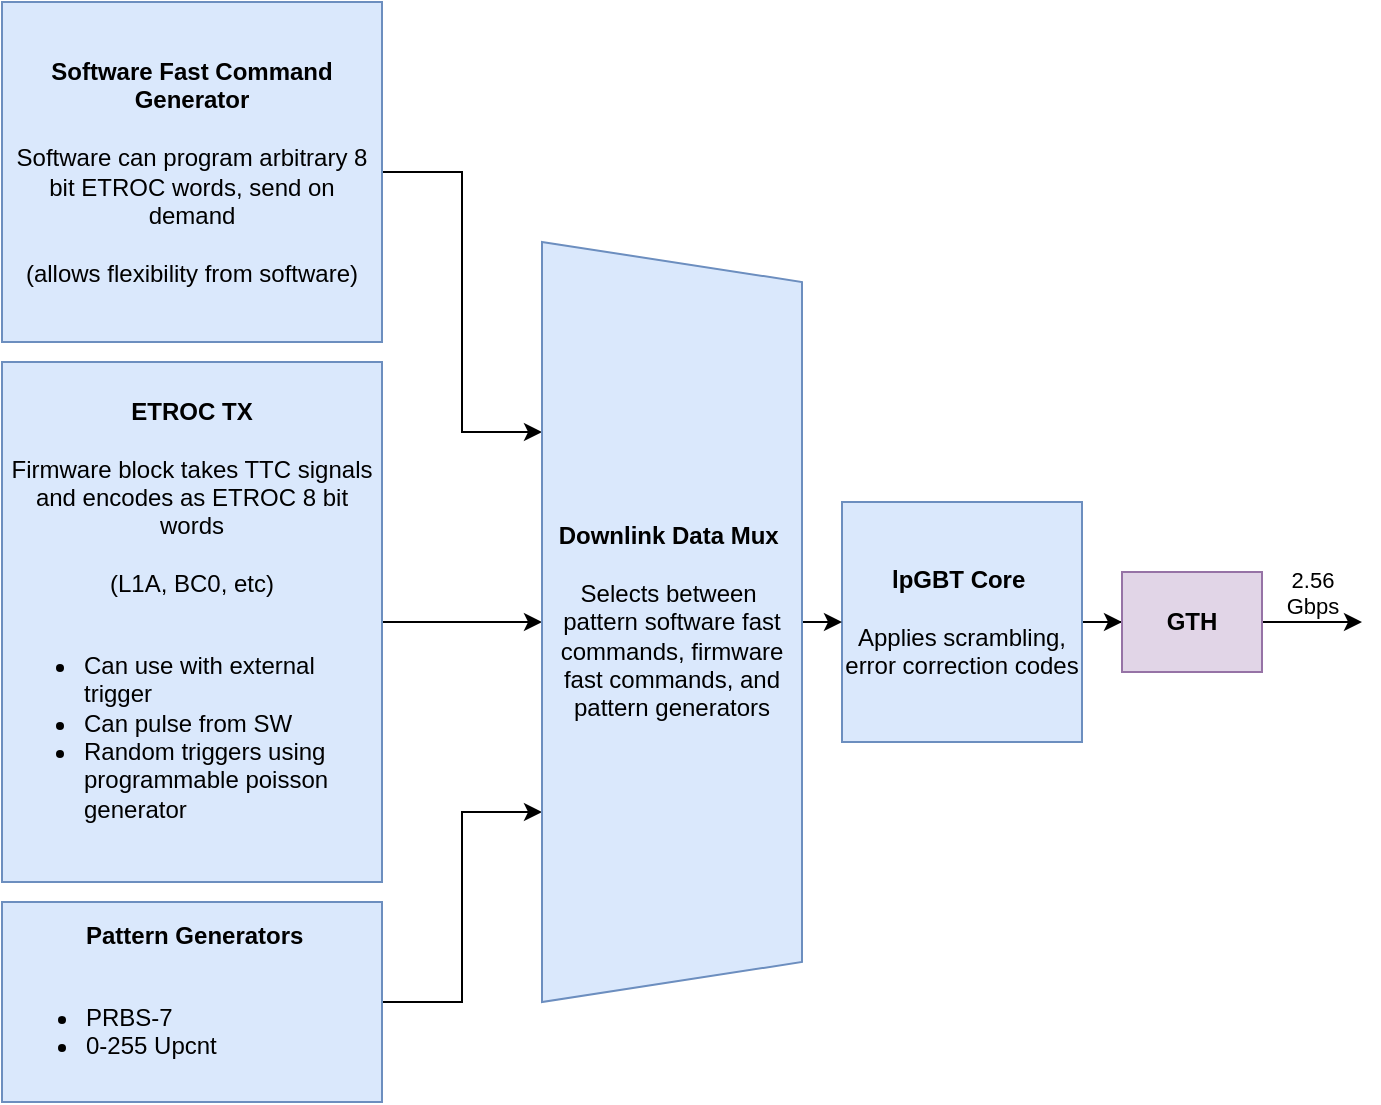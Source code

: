 <mxfile version="20.3.0" type="device"><diagram id="_IUkAATzHT1oyhI0E5Al" name="Page-1"><mxGraphModel dx="1102" dy="1025" grid="1" gridSize="10" guides="1" tooltips="1" connect="1" arrows="1" fold="1" page="1" pageScale="1" pageWidth="850" pageHeight="1100" math="0" shadow="0"><root><mxCell id="0"/><mxCell id="1" parent="0"/><mxCell id="oQEeAAx6i_KMZBwholDU-8" style="edgeStyle=orthogonalEdgeStyle;rounded=0;orthogonalLoop=1;jettySize=auto;html=1;exitX=1;exitY=0.5;exitDx=0;exitDy=0;entryX=0.5;entryY=1;entryDx=0;entryDy=0;" edge="1" parent="1" source="oQEeAAx6i_KMZBwholDU-1" target="oQEeAAx6i_KMZBwholDU-6"><mxGeometry relative="1" as="geometry"/></mxCell><mxCell id="oQEeAAx6i_KMZBwholDU-1" value="&lt;b&gt;ETROC TX&lt;br&gt;&lt;/b&gt;&lt;br&gt;Firmware block takes TTC signals and encodes as ETROC 8 bit words&lt;br&gt;&lt;br&gt;(L1A, BC0, etc)&lt;br&gt;&lt;br&gt;&lt;div style=&quot;text-align: left;&quot;&gt;&lt;ul&gt;&lt;li&gt;&lt;span style=&quot;background-color: initial;&quot;&gt;Can use with external trigger&lt;/span&gt;&lt;/li&gt;&lt;li&gt;Can pulse from SW&lt;/li&gt;&lt;li&gt;Random triggers using programmable poisson generator&amp;nbsp;&lt;/li&gt;&lt;/ul&gt;&lt;/div&gt;" style="rounded=0;whiteSpace=wrap;html=1;fillColor=#dae8fc;strokeColor=#6c8ebf;" vertex="1" parent="1"><mxGeometry x="70" y="260" width="190" height="260" as="geometry"/></mxCell><mxCell id="oQEeAAx6i_KMZBwholDU-11" value="" style="edgeStyle=orthogonalEdgeStyle;rounded=0;orthogonalLoop=1;jettySize=auto;html=1;" edge="1" parent="1" source="oQEeAAx6i_KMZBwholDU-2" target="oQEeAAx6i_KMZBwholDU-3"><mxGeometry relative="1" as="geometry"/></mxCell><mxCell id="oQEeAAx6i_KMZBwholDU-2" value="&lt;b&gt;lpGBT Core&amp;nbsp;&lt;br&gt;&lt;/b&gt;&lt;br&gt;Applies scrambling, error correction codes" style="rounded=0;whiteSpace=wrap;html=1;fillColor=#dae8fc;strokeColor=#6c8ebf;" vertex="1" parent="1"><mxGeometry x="490" y="330" width="120" height="120" as="geometry"/></mxCell><mxCell id="oQEeAAx6i_KMZBwholDU-13" value="2.56 &lt;br&gt;Gbps" style="edgeStyle=orthogonalEdgeStyle;rounded=0;orthogonalLoop=1;jettySize=auto;html=1;exitX=1;exitY=0.5;exitDx=0;exitDy=0;entryX=0;entryY=0.5;entryDx=0;entryDy=0;verticalAlign=bottom;" edge="1" parent="1" source="oQEeAAx6i_KMZBwholDU-3"><mxGeometry relative="1" as="geometry"><mxPoint x="750" y="390" as="targetPoint"/></mxGeometry></mxCell><mxCell id="oQEeAAx6i_KMZBwholDU-3" value="&lt;b&gt;GTH&lt;/b&gt;" style="rounded=0;whiteSpace=wrap;html=1;fillColor=#e1d5e7;strokeColor=#9673a6;" vertex="1" parent="1"><mxGeometry x="630" y="365" width="70" height="50" as="geometry"/></mxCell><mxCell id="oQEeAAx6i_KMZBwholDU-7" style="edgeStyle=orthogonalEdgeStyle;rounded=0;orthogonalLoop=1;jettySize=auto;html=1;exitX=1;exitY=0.5;exitDx=0;exitDy=0;entryX=0.25;entryY=1;entryDx=0;entryDy=0;" edge="1" parent="1" source="oQEeAAx6i_KMZBwholDU-4" target="oQEeAAx6i_KMZBwholDU-6"><mxGeometry relative="1" as="geometry"/></mxCell><mxCell id="oQEeAAx6i_KMZBwholDU-4" value="&lt;b&gt;Software Fast Command Generator&lt;/b&gt;&lt;br&gt;&lt;br&gt;Software can program arbitrary 8 bit ETROC words, send on demand&lt;br&gt;&lt;br&gt;(allows flexibility from software)" style="rounded=0;whiteSpace=wrap;html=1;fillColor=#dae8fc;strokeColor=#6c8ebf;" vertex="1" parent="1"><mxGeometry x="70" y="80" width="190" height="170" as="geometry"/></mxCell><mxCell id="oQEeAAx6i_KMZBwholDU-9" style="edgeStyle=orthogonalEdgeStyle;rounded=0;orthogonalLoop=1;jettySize=auto;html=1;exitX=1;exitY=0.5;exitDx=0;exitDy=0;entryX=0.75;entryY=1;entryDx=0;entryDy=0;" edge="1" parent="1" source="oQEeAAx6i_KMZBwholDU-5" target="oQEeAAx6i_KMZBwholDU-6"><mxGeometry relative="1" as="geometry"/></mxCell><mxCell id="oQEeAAx6i_KMZBwholDU-5" value="&lt;div style=&quot;text-align: center;&quot;&gt;&lt;b style=&quot;background-color: initial;&quot;&gt;&amp;nbsp; &amp;nbsp; &amp;nbsp; &amp;nbsp; &amp;nbsp; &amp;nbsp; Pattern Generators&lt;/b&gt;&lt;/div&gt;&lt;div style=&quot;text-align: center;&quot;&gt;&lt;br&gt;&lt;/div&gt;&lt;ul&gt;&lt;li style=&quot;&quot;&gt;PRBS-7&lt;/li&gt;&lt;li style=&quot;&quot;&gt;0-255 Upcnt&amp;nbsp;&lt;/li&gt;&lt;/ul&gt;" style="rounded=0;whiteSpace=wrap;html=1;fillColor=#dae8fc;strokeColor=#6c8ebf;align=left;" vertex="1" parent="1"><mxGeometry x="70" y="530" width="190" height="100" as="geometry"/></mxCell><mxCell id="oQEeAAx6i_KMZBwholDU-10" style="edgeStyle=orthogonalEdgeStyle;rounded=0;orthogonalLoop=1;jettySize=auto;html=1;exitX=0.5;exitY=0;exitDx=0;exitDy=0;entryX=0;entryY=0.5;entryDx=0;entryDy=0;" edge="1" parent="1" source="oQEeAAx6i_KMZBwholDU-6" target="oQEeAAx6i_KMZBwholDU-2"><mxGeometry relative="1" as="geometry"/></mxCell><mxCell id="oQEeAAx6i_KMZBwholDU-6" value="&lt;b&gt;Downlink Data Mux&amp;nbsp;&lt;/b&gt;&lt;br&gt;&lt;br&gt;Selects between&amp;nbsp;&lt;br&gt;pattern software fast commands, firmware fast commands, and pattern generators" style="shape=trapezoid;perimeter=trapezoidPerimeter;whiteSpace=wrap;html=1;fixedSize=1;fillColor=#dae8fc;strokeColor=#6c8ebf;rotation=0;labelPosition=center;verticalLabelPosition=middle;align=center;verticalAlign=middle;direction=south;" vertex="1" parent="1"><mxGeometry x="340" y="200" width="130" height="380" as="geometry"/></mxCell></root></mxGraphModel></diagram></mxfile>